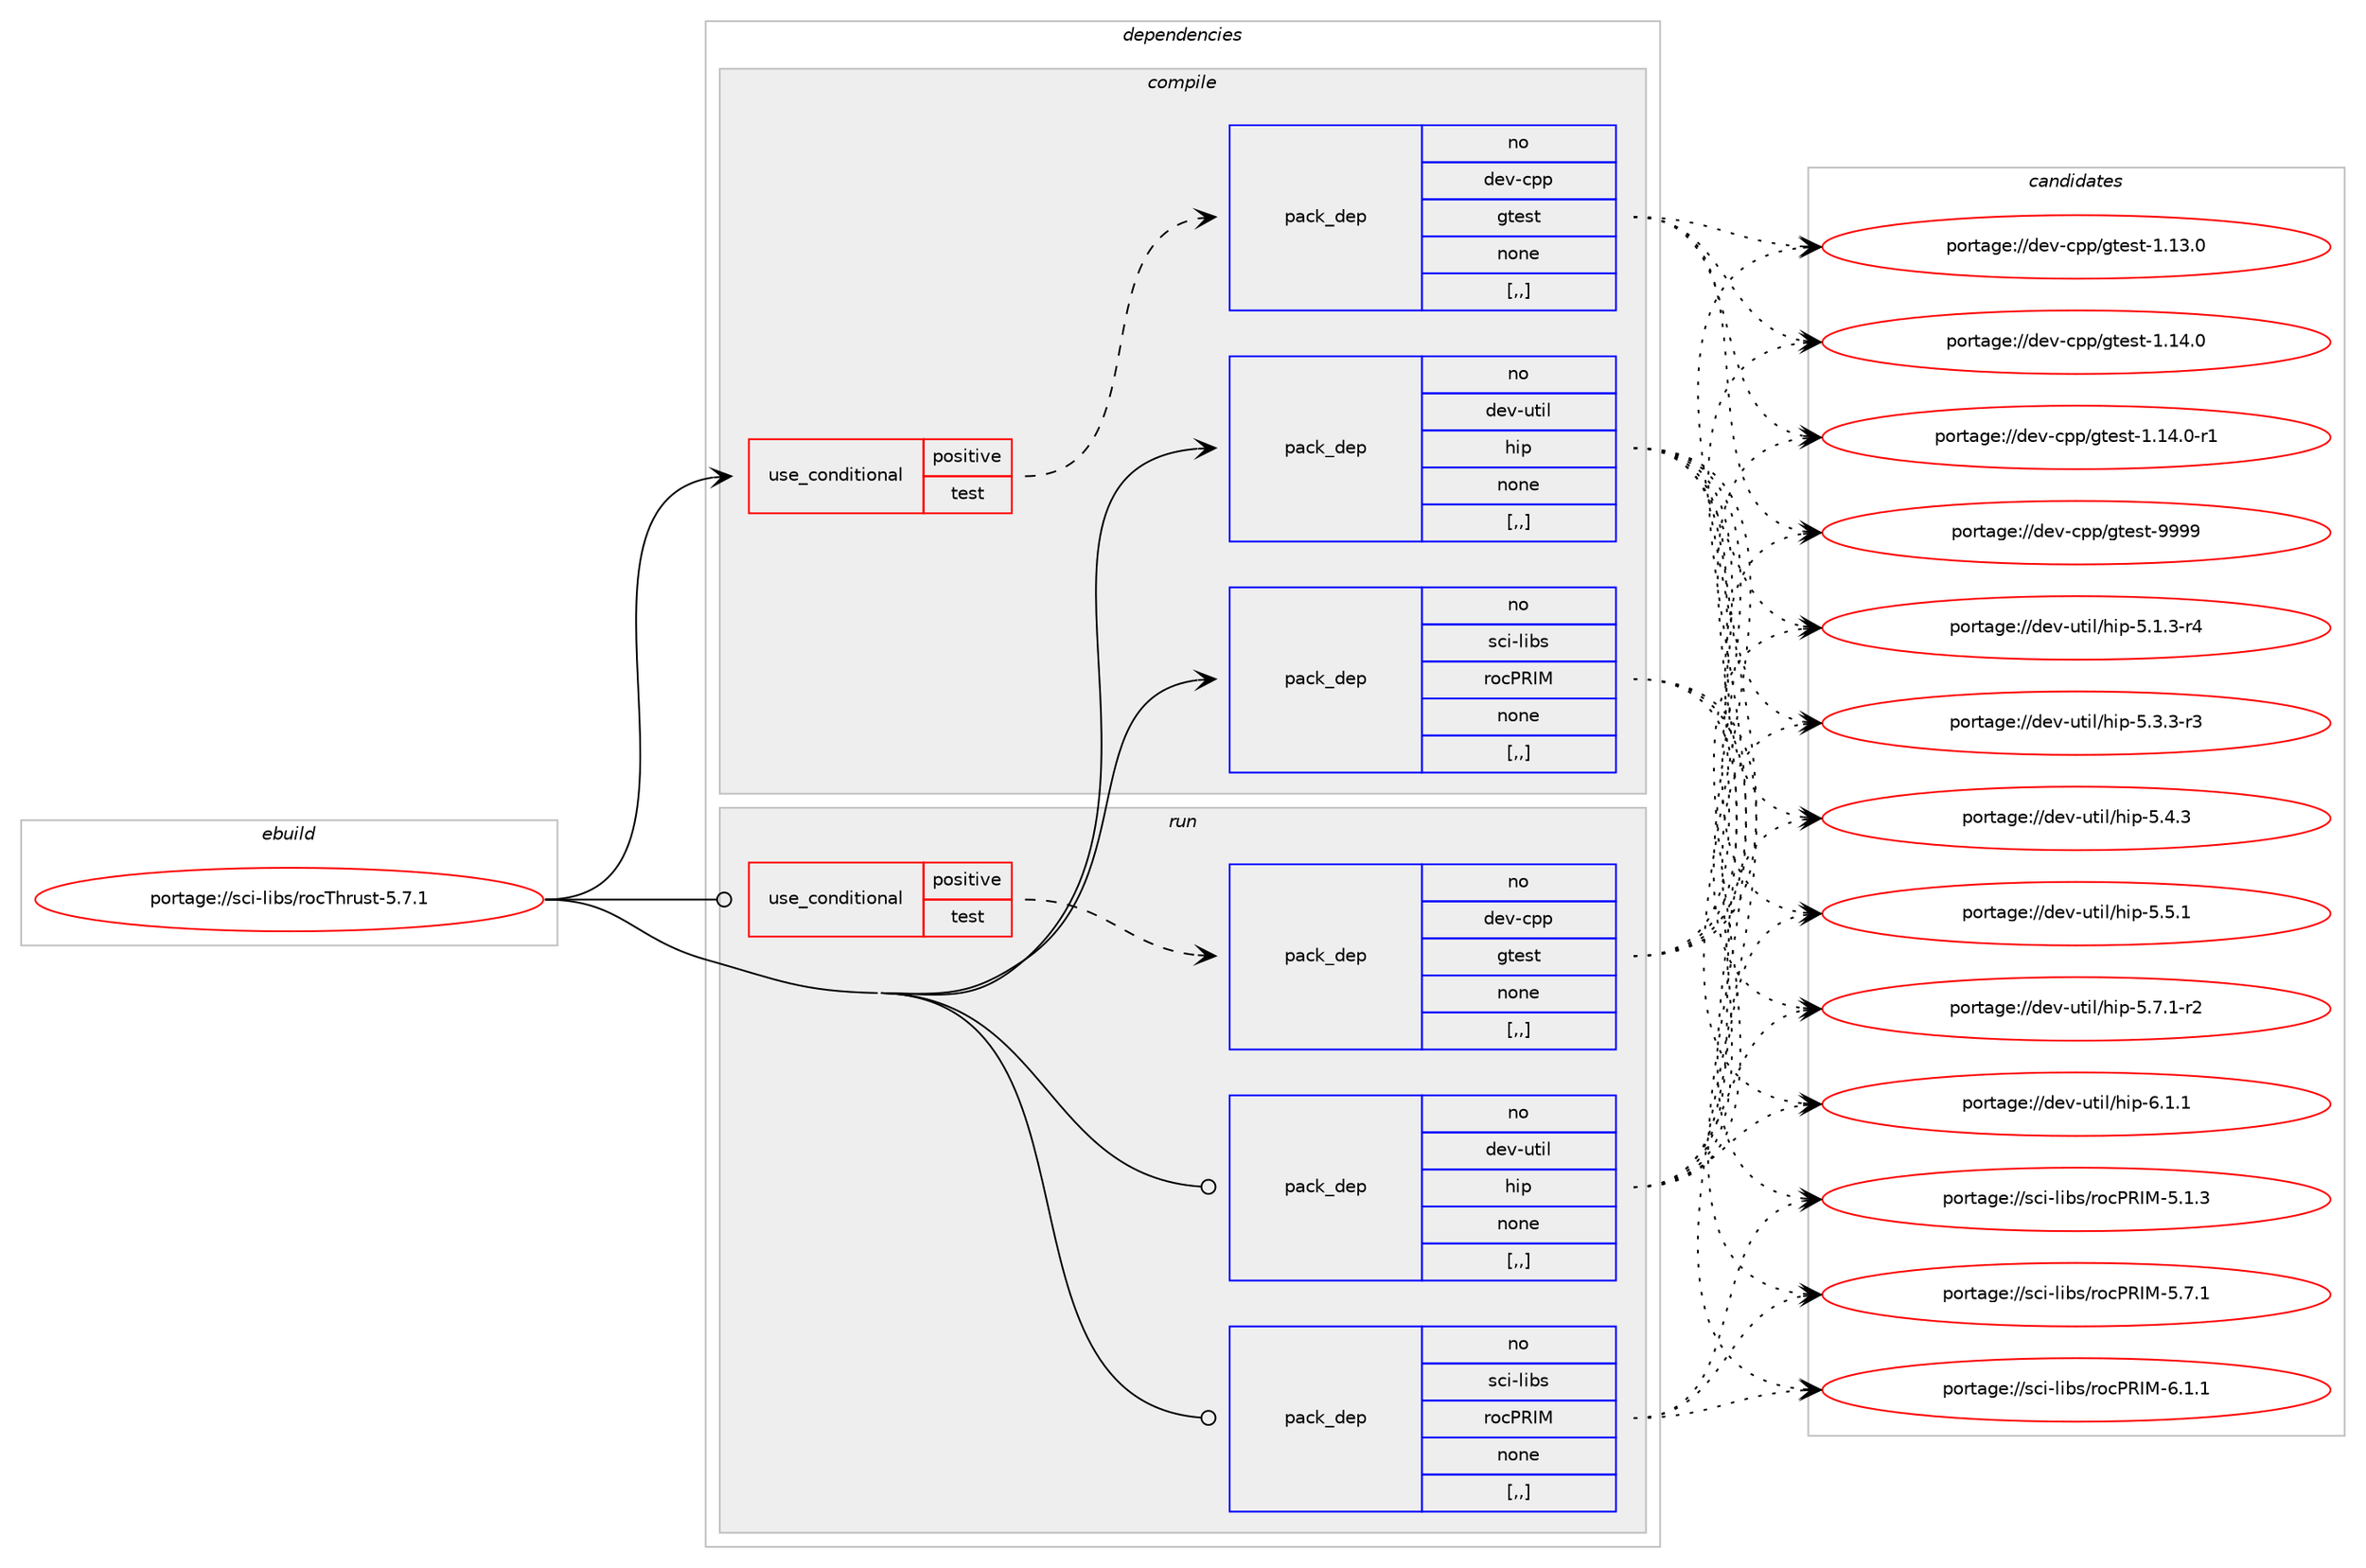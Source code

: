 digraph prolog {

# *************
# Graph options
# *************

newrank=true;
concentrate=true;
compound=true;
graph [rankdir=LR,fontname=Helvetica,fontsize=10,ranksep=1.5];#, ranksep=2.5, nodesep=0.2];
edge  [arrowhead=vee];
node  [fontname=Helvetica,fontsize=10];

# **********
# The ebuild
# **********

subgraph cluster_leftcol {
color=gray;
rank=same;
label=<<i>ebuild</i>>;
id [label="portage://sci-libs/rocThrust-5.7.1", color=red, width=4, href="../sci-libs/rocThrust-5.7.1.svg"];
}

# ****************
# The dependencies
# ****************

subgraph cluster_midcol {
color=gray;
label=<<i>dependencies</i>>;
subgraph cluster_compile {
fillcolor="#eeeeee";
style=filled;
label=<<i>compile</i>>;
subgraph cond104763 {
dependency395875 [label=<<TABLE BORDER="0" CELLBORDER="1" CELLSPACING="0" CELLPADDING="4"><TR><TD ROWSPAN="3" CELLPADDING="10">use_conditional</TD></TR><TR><TD>positive</TD></TR><TR><TD>test</TD></TR></TABLE>>, shape=none, color=red];
subgraph pack288305 {
dependency395876 [label=<<TABLE BORDER="0" CELLBORDER="1" CELLSPACING="0" CELLPADDING="4" WIDTH="220"><TR><TD ROWSPAN="6" CELLPADDING="30">pack_dep</TD></TR><TR><TD WIDTH="110">no</TD></TR><TR><TD>dev-cpp</TD></TR><TR><TD>gtest</TD></TR><TR><TD>none</TD></TR><TR><TD>[,,]</TD></TR></TABLE>>, shape=none, color=blue];
}
dependency395875:e -> dependency395876:w [weight=20,style="dashed",arrowhead="vee"];
}
id:e -> dependency395875:w [weight=20,style="solid",arrowhead="vee"];
subgraph pack288306 {
dependency395877 [label=<<TABLE BORDER="0" CELLBORDER="1" CELLSPACING="0" CELLPADDING="4" WIDTH="220"><TR><TD ROWSPAN="6" CELLPADDING="30">pack_dep</TD></TR><TR><TD WIDTH="110">no</TD></TR><TR><TD>dev-util</TD></TR><TR><TD>hip</TD></TR><TR><TD>none</TD></TR><TR><TD>[,,]</TD></TR></TABLE>>, shape=none, color=blue];
}
id:e -> dependency395877:w [weight=20,style="solid",arrowhead="vee"];
subgraph pack288307 {
dependency395878 [label=<<TABLE BORDER="0" CELLBORDER="1" CELLSPACING="0" CELLPADDING="4" WIDTH="220"><TR><TD ROWSPAN="6" CELLPADDING="30">pack_dep</TD></TR><TR><TD WIDTH="110">no</TD></TR><TR><TD>sci-libs</TD></TR><TR><TD>rocPRIM</TD></TR><TR><TD>none</TD></TR><TR><TD>[,,]</TD></TR></TABLE>>, shape=none, color=blue];
}
id:e -> dependency395878:w [weight=20,style="solid",arrowhead="vee"];
}
subgraph cluster_compileandrun {
fillcolor="#eeeeee";
style=filled;
label=<<i>compile and run</i>>;
}
subgraph cluster_run {
fillcolor="#eeeeee";
style=filled;
label=<<i>run</i>>;
subgraph cond104764 {
dependency395879 [label=<<TABLE BORDER="0" CELLBORDER="1" CELLSPACING="0" CELLPADDING="4"><TR><TD ROWSPAN="3" CELLPADDING="10">use_conditional</TD></TR><TR><TD>positive</TD></TR><TR><TD>test</TD></TR></TABLE>>, shape=none, color=red];
subgraph pack288308 {
dependency395880 [label=<<TABLE BORDER="0" CELLBORDER="1" CELLSPACING="0" CELLPADDING="4" WIDTH="220"><TR><TD ROWSPAN="6" CELLPADDING="30">pack_dep</TD></TR><TR><TD WIDTH="110">no</TD></TR><TR><TD>dev-cpp</TD></TR><TR><TD>gtest</TD></TR><TR><TD>none</TD></TR><TR><TD>[,,]</TD></TR></TABLE>>, shape=none, color=blue];
}
dependency395879:e -> dependency395880:w [weight=20,style="dashed",arrowhead="vee"];
}
id:e -> dependency395879:w [weight=20,style="solid",arrowhead="odot"];
subgraph pack288309 {
dependency395881 [label=<<TABLE BORDER="0" CELLBORDER="1" CELLSPACING="0" CELLPADDING="4" WIDTH="220"><TR><TD ROWSPAN="6" CELLPADDING="30">pack_dep</TD></TR><TR><TD WIDTH="110">no</TD></TR><TR><TD>dev-util</TD></TR><TR><TD>hip</TD></TR><TR><TD>none</TD></TR><TR><TD>[,,]</TD></TR></TABLE>>, shape=none, color=blue];
}
id:e -> dependency395881:w [weight=20,style="solid",arrowhead="odot"];
subgraph pack288310 {
dependency395882 [label=<<TABLE BORDER="0" CELLBORDER="1" CELLSPACING="0" CELLPADDING="4" WIDTH="220"><TR><TD ROWSPAN="6" CELLPADDING="30">pack_dep</TD></TR><TR><TD WIDTH="110">no</TD></TR><TR><TD>sci-libs</TD></TR><TR><TD>rocPRIM</TD></TR><TR><TD>none</TD></TR><TR><TD>[,,]</TD></TR></TABLE>>, shape=none, color=blue];
}
id:e -> dependency395882:w [weight=20,style="solid",arrowhead="odot"];
}
}

# **************
# The candidates
# **************

subgraph cluster_choices {
rank=same;
color=gray;
label=<<i>candidates</i>>;

subgraph choice288305 {
color=black;
nodesep=1;
choice10010111845991121124710311610111511645494649514648 [label="portage://dev-cpp/gtest-1.13.0", color=red, width=4,href="../dev-cpp/gtest-1.13.0.svg"];
choice10010111845991121124710311610111511645494649524648 [label="portage://dev-cpp/gtest-1.14.0", color=red, width=4,href="../dev-cpp/gtest-1.14.0.svg"];
choice100101118459911211247103116101115116454946495246484511449 [label="portage://dev-cpp/gtest-1.14.0-r1", color=red, width=4,href="../dev-cpp/gtest-1.14.0-r1.svg"];
choice1001011184599112112471031161011151164557575757 [label="portage://dev-cpp/gtest-9999", color=red, width=4,href="../dev-cpp/gtest-9999.svg"];
dependency395876:e -> choice10010111845991121124710311610111511645494649514648:w [style=dotted,weight="100"];
dependency395876:e -> choice10010111845991121124710311610111511645494649524648:w [style=dotted,weight="100"];
dependency395876:e -> choice100101118459911211247103116101115116454946495246484511449:w [style=dotted,weight="100"];
dependency395876:e -> choice1001011184599112112471031161011151164557575757:w [style=dotted,weight="100"];
}
subgraph choice288306 {
color=black;
nodesep=1;
choice10010111845117116105108471041051124553464946514511452 [label="portage://dev-util/hip-5.1.3-r4", color=red, width=4,href="../dev-util/hip-5.1.3-r4.svg"];
choice10010111845117116105108471041051124553465146514511451 [label="portage://dev-util/hip-5.3.3-r3", color=red, width=4,href="../dev-util/hip-5.3.3-r3.svg"];
choice1001011184511711610510847104105112455346524651 [label="portage://dev-util/hip-5.4.3", color=red, width=4,href="../dev-util/hip-5.4.3.svg"];
choice1001011184511711610510847104105112455346534649 [label="portage://dev-util/hip-5.5.1", color=red, width=4,href="../dev-util/hip-5.5.1.svg"];
choice10010111845117116105108471041051124553465546494511450 [label="portage://dev-util/hip-5.7.1-r2", color=red, width=4,href="../dev-util/hip-5.7.1-r2.svg"];
choice1001011184511711610510847104105112455446494649 [label="portage://dev-util/hip-6.1.1", color=red, width=4,href="../dev-util/hip-6.1.1.svg"];
dependency395877:e -> choice10010111845117116105108471041051124553464946514511452:w [style=dotted,weight="100"];
dependency395877:e -> choice10010111845117116105108471041051124553465146514511451:w [style=dotted,weight="100"];
dependency395877:e -> choice1001011184511711610510847104105112455346524651:w [style=dotted,weight="100"];
dependency395877:e -> choice1001011184511711610510847104105112455346534649:w [style=dotted,weight="100"];
dependency395877:e -> choice10010111845117116105108471041051124553465546494511450:w [style=dotted,weight="100"];
dependency395877:e -> choice1001011184511711610510847104105112455446494649:w [style=dotted,weight="100"];
}
subgraph choice288307 {
color=black;
nodesep=1;
choice115991054510810598115471141119980827377455346494651 [label="portage://sci-libs/rocPRIM-5.1.3", color=red, width=4,href="../sci-libs/rocPRIM-5.1.3.svg"];
choice115991054510810598115471141119980827377455346554649 [label="portage://sci-libs/rocPRIM-5.7.1", color=red, width=4,href="../sci-libs/rocPRIM-5.7.1.svg"];
choice115991054510810598115471141119980827377455446494649 [label="portage://sci-libs/rocPRIM-6.1.1", color=red, width=4,href="../sci-libs/rocPRIM-6.1.1.svg"];
dependency395878:e -> choice115991054510810598115471141119980827377455346494651:w [style=dotted,weight="100"];
dependency395878:e -> choice115991054510810598115471141119980827377455346554649:w [style=dotted,weight="100"];
dependency395878:e -> choice115991054510810598115471141119980827377455446494649:w [style=dotted,weight="100"];
}
subgraph choice288308 {
color=black;
nodesep=1;
choice10010111845991121124710311610111511645494649514648 [label="portage://dev-cpp/gtest-1.13.0", color=red, width=4,href="../dev-cpp/gtest-1.13.0.svg"];
choice10010111845991121124710311610111511645494649524648 [label="portage://dev-cpp/gtest-1.14.0", color=red, width=4,href="../dev-cpp/gtest-1.14.0.svg"];
choice100101118459911211247103116101115116454946495246484511449 [label="portage://dev-cpp/gtest-1.14.0-r1", color=red, width=4,href="../dev-cpp/gtest-1.14.0-r1.svg"];
choice1001011184599112112471031161011151164557575757 [label="portage://dev-cpp/gtest-9999", color=red, width=4,href="../dev-cpp/gtest-9999.svg"];
dependency395880:e -> choice10010111845991121124710311610111511645494649514648:w [style=dotted,weight="100"];
dependency395880:e -> choice10010111845991121124710311610111511645494649524648:w [style=dotted,weight="100"];
dependency395880:e -> choice100101118459911211247103116101115116454946495246484511449:w [style=dotted,weight="100"];
dependency395880:e -> choice1001011184599112112471031161011151164557575757:w [style=dotted,weight="100"];
}
subgraph choice288309 {
color=black;
nodesep=1;
choice10010111845117116105108471041051124553464946514511452 [label="portage://dev-util/hip-5.1.3-r4", color=red, width=4,href="../dev-util/hip-5.1.3-r4.svg"];
choice10010111845117116105108471041051124553465146514511451 [label="portage://dev-util/hip-5.3.3-r3", color=red, width=4,href="../dev-util/hip-5.3.3-r3.svg"];
choice1001011184511711610510847104105112455346524651 [label="portage://dev-util/hip-5.4.3", color=red, width=4,href="../dev-util/hip-5.4.3.svg"];
choice1001011184511711610510847104105112455346534649 [label="portage://dev-util/hip-5.5.1", color=red, width=4,href="../dev-util/hip-5.5.1.svg"];
choice10010111845117116105108471041051124553465546494511450 [label="portage://dev-util/hip-5.7.1-r2", color=red, width=4,href="../dev-util/hip-5.7.1-r2.svg"];
choice1001011184511711610510847104105112455446494649 [label="portage://dev-util/hip-6.1.1", color=red, width=4,href="../dev-util/hip-6.1.1.svg"];
dependency395881:e -> choice10010111845117116105108471041051124553464946514511452:w [style=dotted,weight="100"];
dependency395881:e -> choice10010111845117116105108471041051124553465146514511451:w [style=dotted,weight="100"];
dependency395881:e -> choice1001011184511711610510847104105112455346524651:w [style=dotted,weight="100"];
dependency395881:e -> choice1001011184511711610510847104105112455346534649:w [style=dotted,weight="100"];
dependency395881:e -> choice10010111845117116105108471041051124553465546494511450:w [style=dotted,weight="100"];
dependency395881:e -> choice1001011184511711610510847104105112455446494649:w [style=dotted,weight="100"];
}
subgraph choice288310 {
color=black;
nodesep=1;
choice115991054510810598115471141119980827377455346494651 [label="portage://sci-libs/rocPRIM-5.1.3", color=red, width=4,href="../sci-libs/rocPRIM-5.1.3.svg"];
choice115991054510810598115471141119980827377455346554649 [label="portage://sci-libs/rocPRIM-5.7.1", color=red, width=4,href="../sci-libs/rocPRIM-5.7.1.svg"];
choice115991054510810598115471141119980827377455446494649 [label="portage://sci-libs/rocPRIM-6.1.1", color=red, width=4,href="../sci-libs/rocPRIM-6.1.1.svg"];
dependency395882:e -> choice115991054510810598115471141119980827377455346494651:w [style=dotted,weight="100"];
dependency395882:e -> choice115991054510810598115471141119980827377455346554649:w [style=dotted,weight="100"];
dependency395882:e -> choice115991054510810598115471141119980827377455446494649:w [style=dotted,weight="100"];
}
}

}
